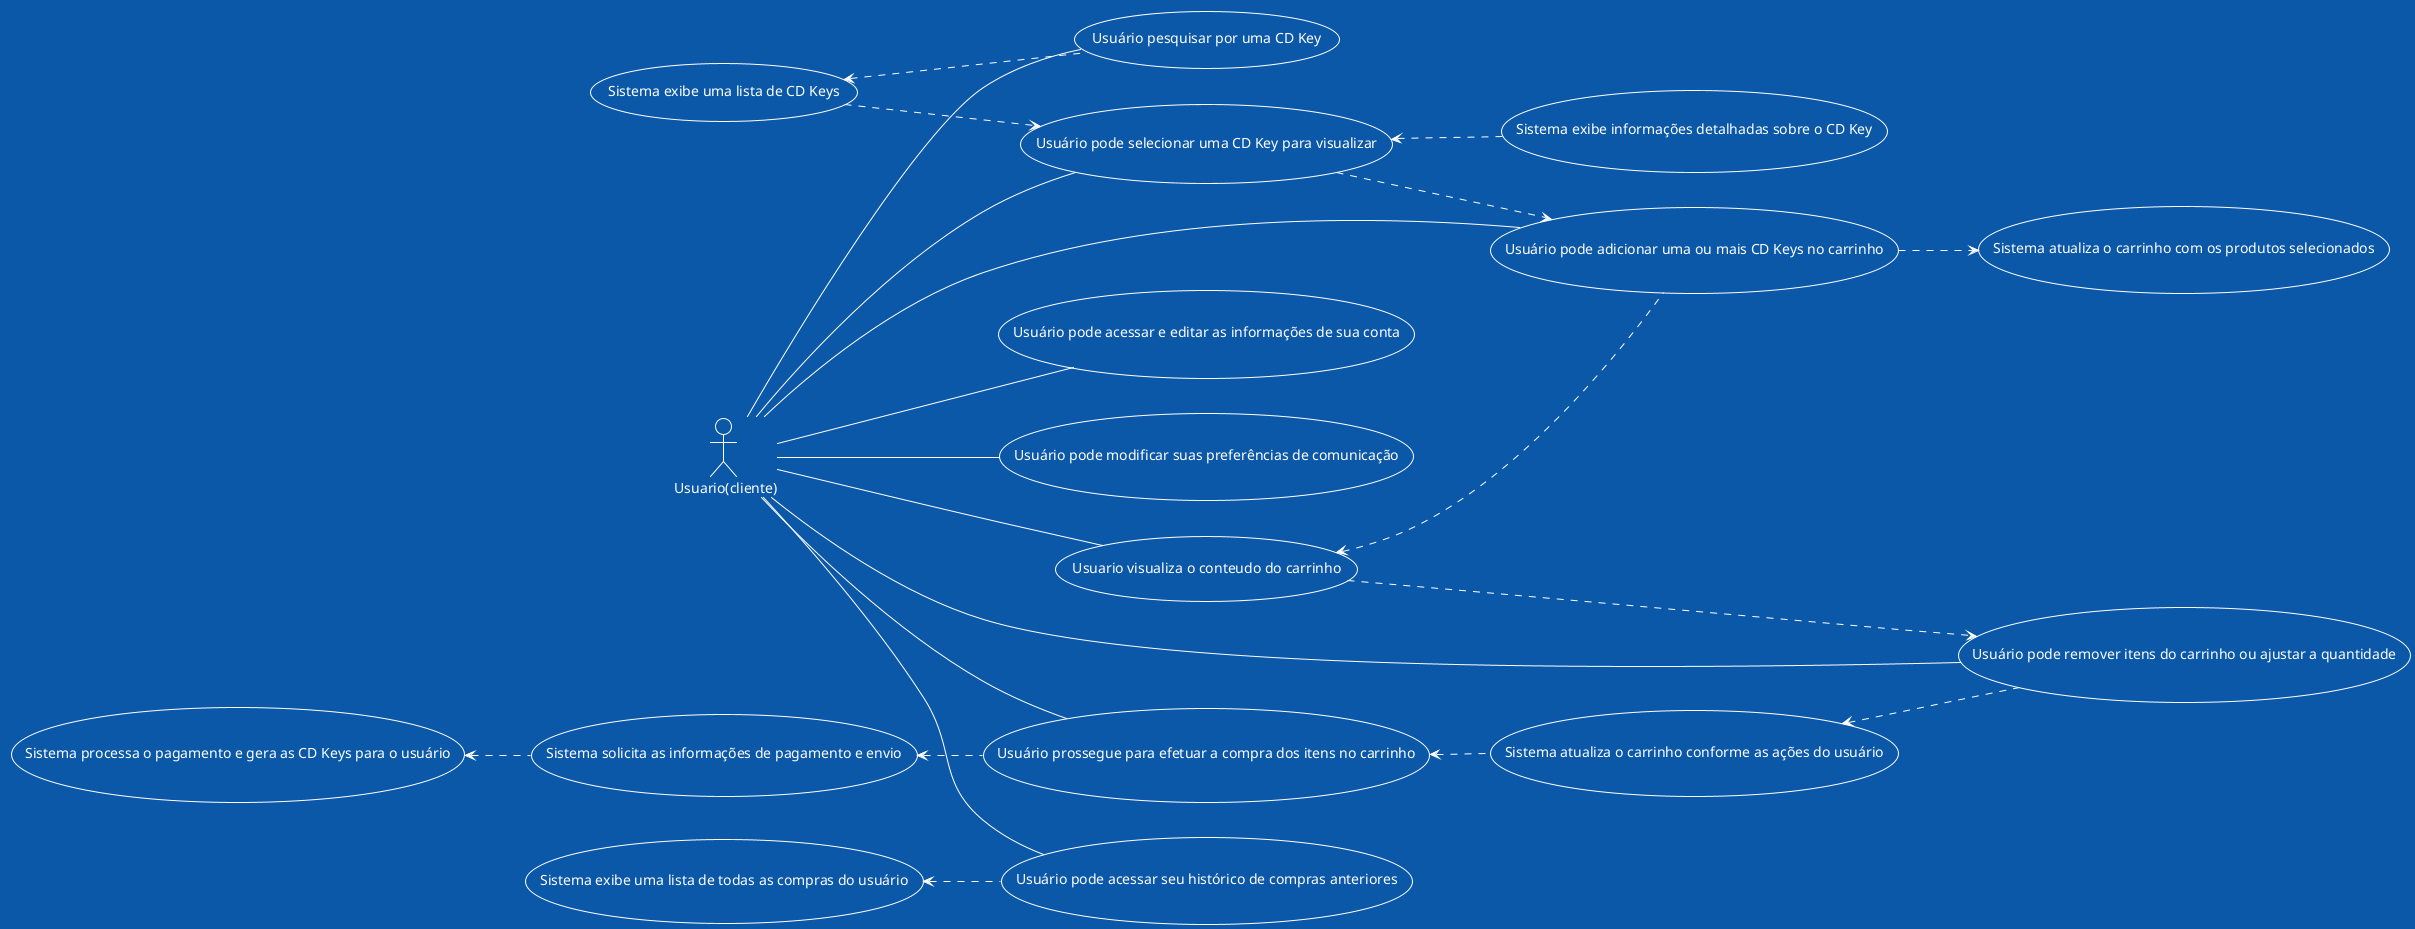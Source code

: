 @startuml Project

    left to right direction
    !theme amiga

    : Usuario(cliente): as C1

    (Usuário pesquisar por uma CD Key) as CU001
    (Sistema exibe uma lista de CD Keys) as CU002
    (Usuário pode selecionar uma CD Key para visualizar) as CU003
    (Sistema exibe informações detalhadas sobre o CD Key) as CU004
    (Usuário pode adicionar uma ou mais CD Keys no carrinho) as CU005
    (Sistema atualiza o carrinho com os produtos selecionados) as CU006
    (Usuario visualiza o conteudo do carrinho) as CU007
    (Usuário pode remover itens do carrinho ou ajustar a quantidade) as CU008
    (Sistema atualiza o carrinho conforme as ações do usuário) as CU009
    (Usuário prossegue para efetuar a compra dos itens no carrinho) as CU010
    (Sistema solicita as informações de pagamento e envio) as CU011
    (Sistema processa o pagamento e gera as CD Keys para o usuário) as CU012
    (Usuário pode acessar seu histórico de compras anteriores) as CU013
    (Sistema exibe uma lista de todas as compras do usuário) as CU014
    (Usuário pode acessar e editar as informações de sua conta) as CU015
    (Usuário pode modificar suas preferências de comunicação) as CU016

    C1 -- CU001
    C1 -- CU003
    C1 -- CU005
    C1 -- CU007
    C1 -- CU008
    C1 -- CU010
    C1 -- CU013
    C1 -- CU015
    C1 -- CU016
    
    CU002 <.. CU001
    CU002 ..> CU003
    CU003 <.. CU004
    CU003 ..> CU005
    CU005 ..> CU006
    CU007 <.. CU005
    CU007 ..> CU008
    CU009 <.. CU008
    CU010 <.. CU009
    CU011 <.. CU010
    CU012 <.. CU011
    CU014 <.. CU013

@enduml
